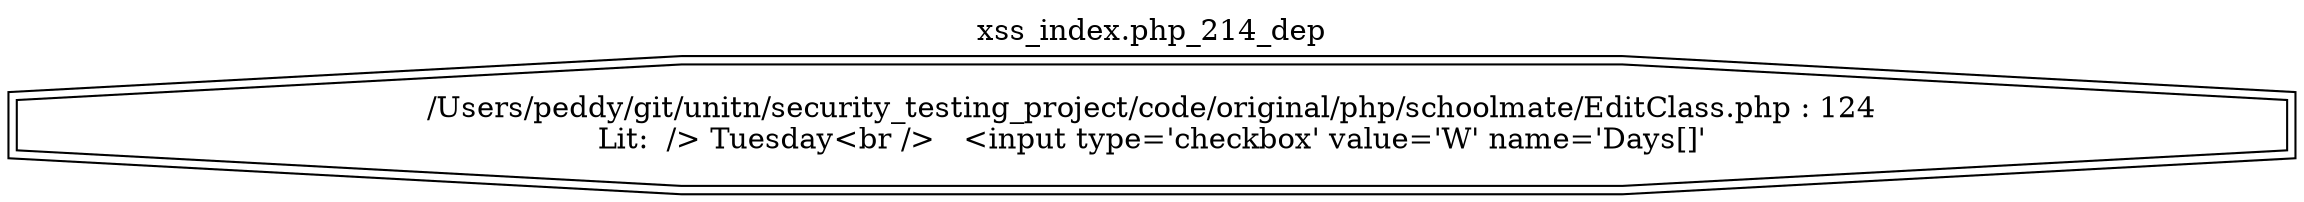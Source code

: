 digraph cfg {
  label="xss_index.php_214_dep";
  labelloc=t;
  n1 [shape=doubleoctagon, label="/Users/peddy/git/unitn/security_testing_project/code/original/php/schoolmate/EditClass.php : 124\nLit:  /> Tuesday<br />   <input type='checkbox' value='W' name='Days[]'\n"];
}
